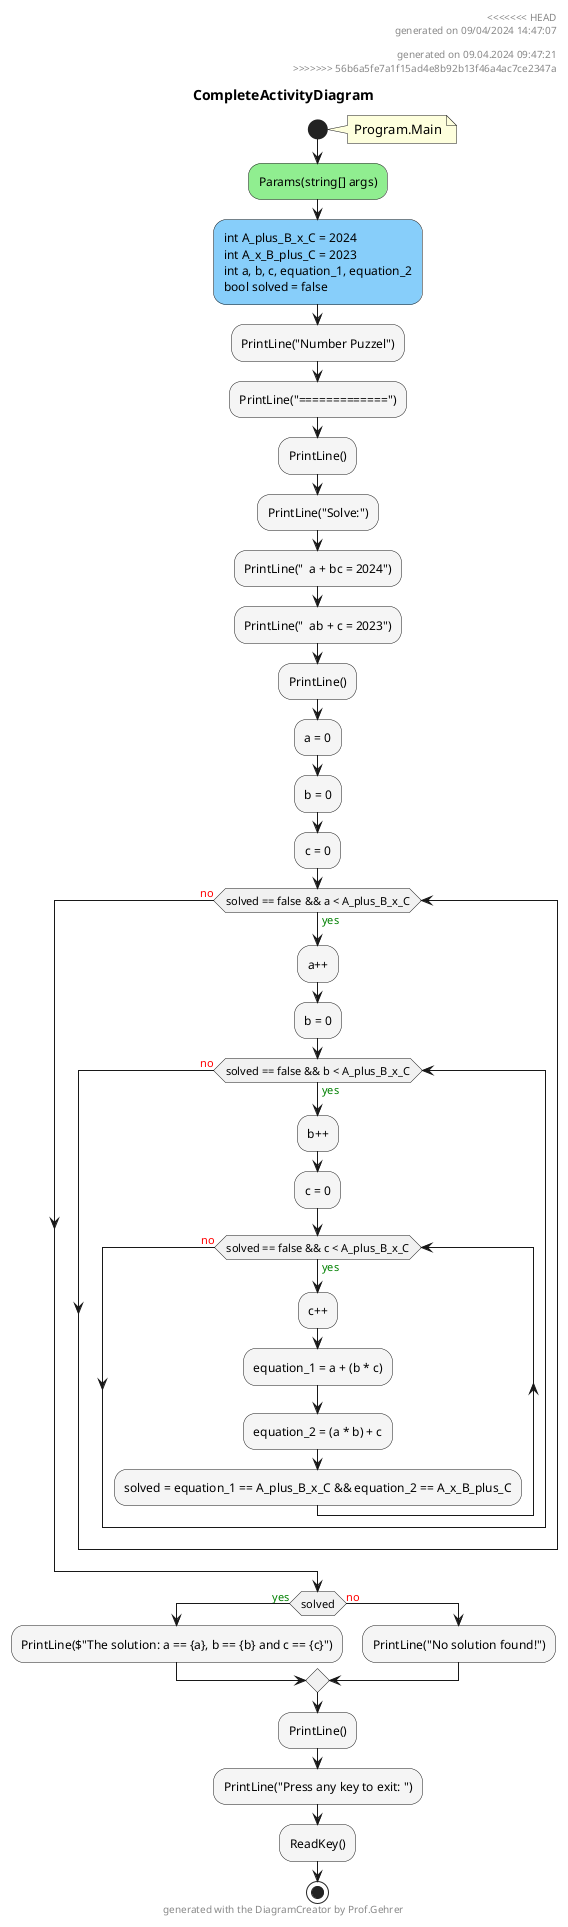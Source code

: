 @startuml CompleteActivityDiagram
header
<<<<<<< HEAD
generated on 09/04/2024 14:47:07
=======
generated on 09.04.2024 09:47:21
>>>>>>> 56b6a5fe7a1f15ad4e8b92b13f46a4ac7ce2347a
end header
title CompleteActivityDiagram
start
note right:  Program.Main
#LightGreen:Params(string[] args);
#LightSkyBlue:int A_plus_B_x_C = 2024\nint A_x_B_plus_C = 2023\nint a, b, c, equation_1, equation_2\nbool solved = false;
#WhiteSmoke:PrintLine("Number Puzzel");
#WhiteSmoke:PrintLine("=============");
#WhiteSmoke:PrintLine();
#WhiteSmoke:PrintLine("Solve:");
#WhiteSmoke:PrintLine("  a + bc = 2024");
#WhiteSmoke:PrintLine("  ab + c = 2023");
#WhiteSmoke:PrintLine();
#WhiteSmoke:a = 0;
#WhiteSmoke:b = 0;
#WhiteSmoke:c = 0;
while (solved == false && a < A_plus_B_x_C) is (<color:green>yes)
        #WhiteSmoke:a++;
        #WhiteSmoke:b = 0;
        while (solved == false && b < A_plus_B_x_C) is (<color:green>yes)
                #WhiteSmoke:b++;
                #WhiteSmoke:c = 0;
                while (solved == false && c < A_plus_B_x_C) is (<color:green>yes)
                        #WhiteSmoke:c++;
                        #WhiteSmoke:equation_1 = a + (b * c);
                        #WhiteSmoke:equation_2 = (a * b) + c;
                        #WhiteSmoke:solved = equation_1 == A_plus_B_x_C && equation_2 == A_x_B_plus_C;
                endwhile (<color:red>no)
        endwhile (<color:red>no)
endwhile (<color:red>no)
if (solved) then (<color:green>yes)
        #WhiteSmoke:PrintLine($"The solution: a == {a}, b == {b} and c == {c}");
    else (<color:red>no)
            #WhiteSmoke:PrintLine("No solution found!");
endif
#WhiteSmoke:PrintLine();
#WhiteSmoke:PrintLine("Press any key to exit: ");
#WhiteSmoke:ReadKey();
stop
footer
generated with the DiagramCreator by Prof.Gehrer
end footer
@enduml
